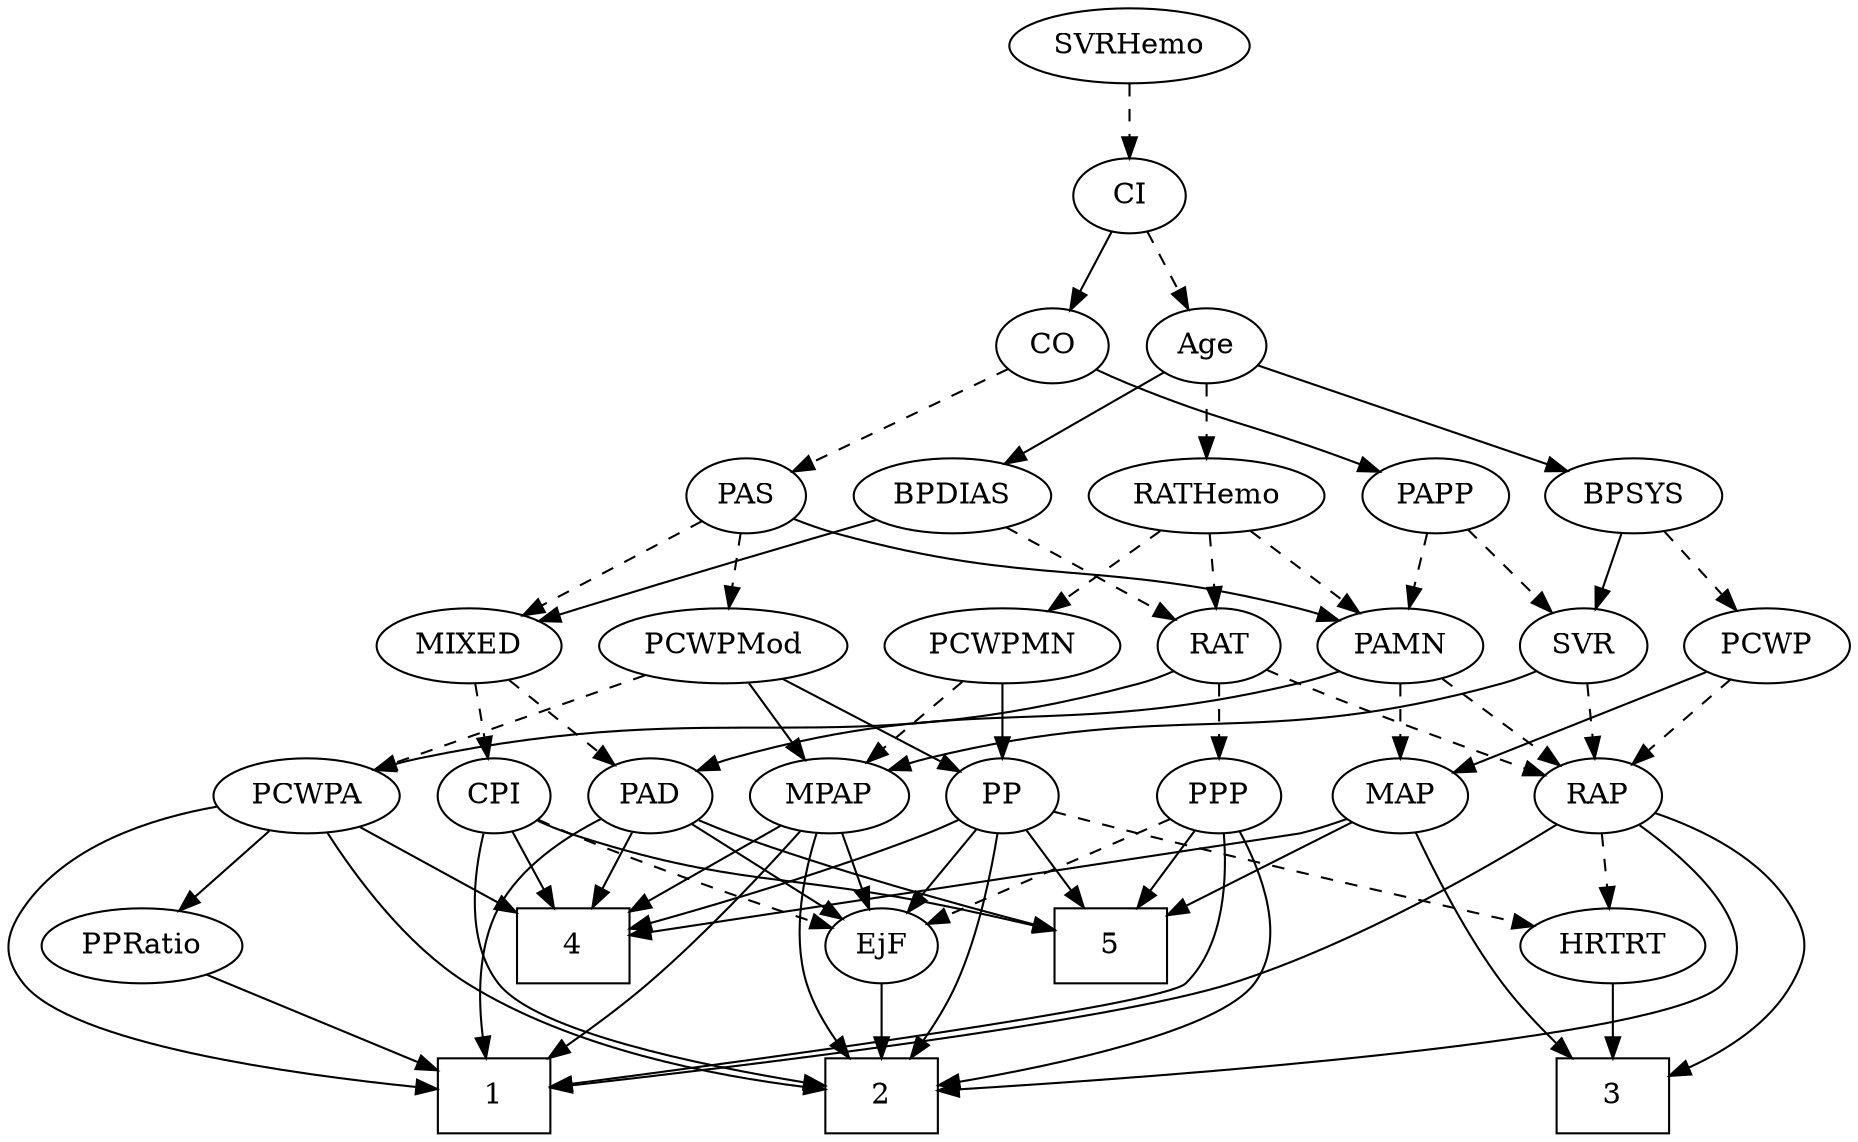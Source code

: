 strict digraph {
	graph [bb="0,0,844.93,540"];
	node [label="\N"];
	1	[height=0.5,
		pos="683,18",
		shape=box,
		width=0.75];
	2	[height=0.5,
		pos="425,18",
		shape=box,
		width=0.75];
	3	[height=0.5,
		pos="27,18",
		shape=box,
		width=0.75];
	4	[height=0.5,
		pos="552,90",
		shape=box,
		width=0.75];
	5	[height=0.5,
		pos="294,90",
		shape=box,
		width=0.75];
	Age	[height=0.5,
		pos="324,378",
		width=0.75];
	BPSYS	[height=0.5,
		pos="137,306",
		width=1.0471];
	Age -> BPSYS	[pos="e,165.63,317.72 301.07,368.42 269.74,356.69 213.12,335.49 175.29,321.33",
		style=solid];
	RATHemo	[height=0.5,
		pos="324,306",
		width=1.3721];
	Age -> RATHemo	[pos="e,324,324.1 324,359.7 324,351.98 324,342.71 324,334.11",
		style=dashed];
	BPDIAS	[height=0.5,
		pos="434,306",
		width=1.1735];
	Age -> BPDIAS	[pos="e,411.26,321.47 343.16,364.81 359.6,354.34 383.61,339.07 402.82,326.84",
		style=solid];
	EjF	[height=0.5,
		pos="480,90",
		width=0.75];
	EjF -> 2	[pos="e,438.46,36.127 468.07,73.811 461.25,65.141 452.54,54.052 444.74,44.12",
		style=solid];
	RAP	[height=0.5,
		pos="148,162",
		width=0.77632];
	RAP -> 1	[pos="e,655.91,21.285 167.87,149.08 183.97,139.01 206.88,123.76 225,108 241.38,93.756 238.71,81.955 258,72 292.15,54.373 548.34,30.649 \
645.65,22.173",
		style=solid];
	RAP -> 2	[pos="e,397.95,23.41 161.2,145.88 179.18,126.17 213.25,91.874 249,72 293.61,47.196 351.19,32.697 388.11,25.308",
		style=solid];
	RAP -> 3	[pos="e,17.603,36.311 120.41,159.01 88.428,155.07 37.04,143.26 13,108 0.54564,89.731 6.1142,64.501 13.599,45.568",
		style=solid];
	HRTRT	[height=0.5,
		pos="95,90",
		width=1.1013];
	RAP -> HRTRT	[pos="e,107.47,107.47 136.24,145.46 129.57,136.65 121.07,125.43 113.52,115.46",
		style=dashed];
	MIXED	[height=0.5,
		pos="515,234",
		width=1.1193];
	PAD	[height=0.5,
		pos="518,162",
		width=0.79437];
	MIXED -> PAD	[pos="e,517.27,180.1 515.74,215.7 516.07,207.98 516.47,198.71 516.84,190.11",
		style=dashed];
	CPI	[height=0.5,
		pos="444,162",
		width=0.75];
	MIXED -> CPI	[pos="e,458.6,177.39 498.89,217.12 489.14,207.51 476.59,195.13 465.94,184.63",
		style=dashed];
	MPAP	[height=0.5,
		pos="600,162",
		width=0.97491];
	MPAP -> 1	[pos="e,681.3,36.215 620.56,147.28 633.39,137.71 649.27,123.84 659,108 670.56,89.195 676.63,64.818 679.77,46.332",
		style=solid];
	MPAP -> 2	[pos="e,452.04,19.453 602.67,143.81 604.7,124.16 604.78,92.114 588,72 557.07,34.926 499.88,23.556 462.13,20.201",
		style=solid];
	MPAP -> 4	[pos="e,563.74,108.12 588.87,144.76 583.1,136.35 575.92,125.89 569.44,116.44",
		style=solid];
	MPAP -> EjF	[pos="e,499.78,102.54 577.71,148 558.23,136.63 529.82,120.06 508.65,107.71",
		style=solid];
	SVR	[height=0.5,
		pos="148,234",
		width=0.77632];
	BPSYS -> SVR	[pos="e,145.31,252.1 139.72,287.7 140.93,279.98 142.39,270.71 143.74,262.11",
		style=solid];
	PCWP	[height=0.5,
		pos="67,234",
		width=0.97491];
	BPSYS -> PCWP	[pos="e,82.492,250.49 121.46,289.46 112.13,280.13 100.09,268.09 89.7,257.7",
		style=dashed];
	PAD -> 1	[pos="e,665.65,36.302 536.24,148 550.61,137.57 570.98,122.34 588,108 612.64,87.224 639.32,61.973 658.11,43.682",
		style=solid];
	PAD -> 4	[pos="e,543.53,108.45 526.06,144.41 529.96,136.37 534.75,126.51 539.14,117.47",
		style=solid];
	PAD -> 5	[pos="e,321.18,97.446 495.71,150.39 490.61,148.14 485.16,145.88 480,144 429.39,125.57 369.17,109.43 331.26,99.942",
		style=solid];
	PAD -> EjF	[pos="e,488.77,107.15 509.19,144.76 504.58,136.28 498.84,125.71 493.68,116.2",
		style=solid];
	CO	[height=0.5,
		pos="396,378",
		width=0.75];
	PAS	[height=0.5,
		pos="521,306",
		width=0.75];
	CO -> PAS	[pos="e,500.97,318.22 416.08,365.75 436.68,354.22 468.9,336.18 492.21,323.12",
		style=dashed];
	PAPP	[height=0.5,
		pos="225,306",
		width=0.88464];
	CO -> PAPP	[pos="e,250.11,317.54 374.8,366.66 369.97,364.4 364.83,362.06 360,360 318.86,342.44 307.56,340.57 266,324 263.91,323.17 261.76,322.3 259.59,\
321.42",
		style=solid];
	PAS -> MIXED	[pos="e,516.47,252.1 519.52,287.7 518.86,279.98 518.06,270.71 517.32,262.11",
		style=dashed];
	PAMN	[height=0.5,
		pos="230,234",
		width=1.011];
	PAS -> PAMN	[pos="e,257.33,246.28 500.45,294.12 495.49,291.83 490.14,289.62 485,288 394.69,259.52 366.38,276.85 275,252 272.37,251.29 269.68,250.48 \
266.99,249.61",
		style=solid];
	PCWPMod	[height=0.5,
		pos="625,234",
		width=1.4443];
	PAS -> PCWPMod	[pos="e,602.21,250.34 539.59,292.49 554.66,282.35 576.2,267.84 593.89,255.94",
		style=dashed];
	PAMN -> RAP	[pos="e,164.25,176.87 212.61,218.15 200.77,208.05 184.96,194.55 171.94,183.43",
		style=dashed];
	PAMN -> PAD	[pos="e,496.25,173.83 257.34,221.74 263.1,219.63 269.2,217.59 275,216 364.21,191.55 391.55,207.09 480,180 482.27,179.3 484.59,178.51 486.9,\
177.64",
		style=solid];
	MAP	[height=0.5,
		pos="224,162",
		width=0.84854];
	PAMN -> MAP	[pos="e,225.47,180.1 228.52,215.7 227.86,207.98 227.06,198.71 226.32,190.11",
		style=dashed];
	RATHemo -> PAMN	[pos="e,249.2,249.3 303.14,289.46 289.66,279.43 271.99,266.27 257.39,255.4",
		style=dashed];
	RAT	[height=0.5,
		pos="429,234",
		width=0.75827];
	RATHemo -> RAT	[pos="e,410.46,247.36 346.78,289.81 363.01,278.99 384.89,264.4 402,253",
		style=dashed];
	PCWPMN	[height=0.5,
		pos="334,234",
		width=1.3902];
	RATHemo -> PCWPMN	[pos="e,331.56,252.1 326.47,287.7 327.57,279.98 328.9,270.71 330.13,262.11",
		style=dashed];
	CPI -> 2	[pos="e,427.3,36.189 441.71,143.87 438.47,119.67 432.52,75.211 428.67,46.393",
		style=solid];
	CPI -> 4	[pos="e,525.72,108.03 462.81,148.81 477.77,139.11 499.11,125.28 517.16,113.58",
		style=solid];
	CPI -> 5	[pos="e,321.2,103.59 422.69,150.91 417.86,148.63 412.76,146.23 408,144 382.06,131.85 352.75,118.22 330.35,107.83",
		style=solid];
	CPI -> EjF	[pos="e,471.7,107.15 452.35,144.76 456.71,136.28 462.15,125.71 467.04,116.2",
		style=dashed];
	RAT -> RAP	[pos="e,168.94,174.05 408.45,222.13 403.49,219.84 398.14,217.62 393,216 303.12,187.62 273.88,208.38 184,180 182.12,179.41 180.22,178.74 \
178.31,178.01",
		style=dashed];
	PCWPA	[height=0.5,
		pos="695,162",
		width=1.1555];
	RAT -> PCWPA	[pos="e,663.9,174.04 450.18,222.25 455.27,219.95 460.76,217.71 466,216 542.74,190.98 566.01,200.8 644,180 647.35,179.11 650.8,178.12 654.25,\
177.07",
		style=solid];
	PPP	[height=0.5,
		pos="372,162",
		width=0.75];
	RAT -> PPP	[pos="e,384.34,178.16 416.63,217.81 409.09,208.55 399.3,196.52 390.81,186.09",
		style=dashed];
	SVR -> RAP	[pos="e,148,180.1 148,215.7 148,207.98 148,198.71 148,190.11",
		style=dashed];
	SVR -> MPAP	[pos="e,574.31,174.27 169.07,221.86 174.16,219.58 179.68,217.44 185,216 344.94,172.82 394.8,218.21 556,180 558.84,179.33 561.74,178.51 \
564.63,177.61",
		style=solid];
	PCWPMod -> MPAP	[pos="e,606,179.79 618.95,216.05 616.09,208.06 612.62,198.33 609.43,189.4",
		style=solid];
	PCWPMod -> PCWPA	[pos="e,678.85,179.15 641.24,216.76 650.25,207.75 661.61,196.39 671.57,186.43",
		style=dashed];
	PP	[height=0.5,
		pos="300,162",
		width=0.75];
	PCWPMod -> PP	[pos="e,320.54,173.92 586.77,221.62 579.26,219.59 571.41,217.61 564,216 463.76,194.19 434.04,210.21 336,180 334.07,179.4 332.11,178.72 \
330.15,177.98",
		style=solid];
	PCWPA -> 1	[pos="e,710.11,19.345 735.91,158.13 769.52,153.36 815.16,140.82 838,108 847.14,94.867 847.31,85.016 838,72 811.43,34.835 757.17,23.443 \
720.44,20.113",
		style=solid];
	PCWPA -> 2	[pos="e,452.03,22.315 683.53,144.69 668.6,124.68 640.67,91.048 609,72 562.78,44.2 501.24,30.35 462.36,23.933",
		style=solid];
	PCWPA -> 4	[pos="e,579.39,104.41 668.44,148 645.95,136.99 613.49,121.1 588.55,108.89",
		style=solid];
	PPRatio	[height=0.5,
		pos="789,90",
		width=1.1013];
	PCWPA -> PPRatio	[pos="e,769.09,105.82 714.93,146.15 728.27,136.22 746.01,123.01 760.79,112.01",
		style=solid];
	PCWPMN -> MPAP	[pos="e,573.23,174.08 371.36,221.85 378.52,219.82 385.97,217.79 393,216 464.9,197.72 484.97,201.43 556,180 558.56,179.23 561.18,178.38 \
563.8,177.48",
		style=dashed];
	PCWPMN -> PP	[pos="e,307.92,179.31 325.77,216.05 321.74,207.77 316.81,197.62 312.35,188.42",
		style=solid];
	SVRHemo	[height=0.5,
		pos="360,522",
		width=1.3902];
	CI	[height=0.5,
		pos="360,450",
		width=0.75];
	SVRHemo -> CI	[pos="e,360,468.1 360,503.7 360,495.98 360,486.71 360,478.11",
		style=dashed];
	BPDIAS -> MIXED	[pos="e,497.35,250.25 451.98,289.46 463.06,279.88 477.45,267.45 489.68,256.88",
		style=solid];
	BPDIAS -> RAT	[pos="e,430.22,252.1 432.76,287.7 432.21,279.98 431.55,270.71 430.94,262.11",
		style=dashed];
	MAP -> 3	[pos="e,25.692,36.169 200.73,150.14 195.61,147.96 190.17,145.78 185,144 124.67,123.19 90.142,154.09 46,108 30.416,91.73 26.298,65.972 \
25.708,46.344",
		style=solid];
	MAP -> 4	[pos="e,524.82,104.87 246.9,150.07 252.4,147.78 258.33,145.58 264,144 369.89,114.48 405.61,139.04 515.06,107.75",
		style=solid];
	MAP -> 5	[pos="e,276.96,108.04 238.85,146.15 247.82,137.18 259.48,125.52 269.77,115.23",
		style=solid];
	PP -> 2	[pos="e,397.81,18.566 284.43,146.84 266.16,128.49 240.44,95.991 258,72 287.6,31.552 348.28,21.216 387.77,18.985",
		style=solid];
	PP -> 4	[pos="e,524.77,104.7 320.59,150.23 325.54,147.93 330.88,145.69 336,144 410.44,119.39 436.5,132.48 514.93,107.89",
		style=solid];
	PP -> 5	[pos="e,295.47,108.1 298.52,143.7 297.86,135.98 297.06,126.71 296.32,118.11",
		style=solid];
	PP -> EjF	[pos="e,456.31,98.998 321.18,150.62 326.01,148.35 331.16,146.03 336,144 373.36,128.34 417.15,112.58 446.54,102.37",
		style=solid];
	PP -> HRTRT	[pos="e,128.18,99.945 278.89,150.44 274.05,148.19 268.89,145.91 264,144 221.9,127.55 172.43,112.52 137.93,102.7",
		style=dashed];
	PPP -> 1	[pos="e,655.75,19.328 380.58,144.71 392.16,124.38 414.77,90.101 444,72 507.29,32.812 595.85,22.438 645.48,19.794",
		style=solid];
	PPP -> 2	[pos="e,401.32,36.118 368.53,143.85 365.6,125.35 363.28,95.405 373,72 377.55,61.043 385.55,51.113 393.93,42.889",
		style=solid];
	PPP -> 5	[pos="e,312.96,108.02 356.59,147.17 346.32,137.95 332.55,125.6 320.55,114.82",
		style=solid];
	PPP -> EjF	[pos="e,461.4,103.05 390.81,148.81 408,137.67 433.62,121.06 452.99,108.5",
		style=dashed];
	PPRatio -> 1	[pos="e,708.91,36.113 767.55,74.834 753.13,65.309 733.8,52.546 717.26,41.628",
		style=solid];
	PCWP -> RAP	[pos="e,131.95,176.87 84.178,218.15 95.869,208.05 111.49,194.55 124.36,183.43",
		style=dashed];
	PCWP -> MAP	[pos="e,200.24,173.59 92.574,221.6 119.35,209.66 161.51,190.86 190.83,177.79",
		style=solid];
	CI -> Age	[pos="e,332.3,395.15 351.65,432.76 347.29,424.28 341.85,413.71 336.96,404.2",
		style=dashed];
	CI -> CO	[pos="e,387.7,395.15 368.35,432.76 372.71,424.28 378.15,413.71 383.04,404.2",
		style=solid];
	PAPP -> PAMN	[pos="e,228.78,252.1 226.24,287.7 226.79,279.98 227.45,270.71 228.06,262.11",
		style=dashed];
	PAPP -> SVR	[pos="e,163.52,249.11 208.67,290.15 197.73,280.21 183.18,266.98 171.06,255.97",
		style=dashed];
	HRTRT -> 3	[pos="e,43.798,36.292 79.57,73.116 71.076,64.373 60.353,53.334 50.809,43.51",
		style=solid];
}
